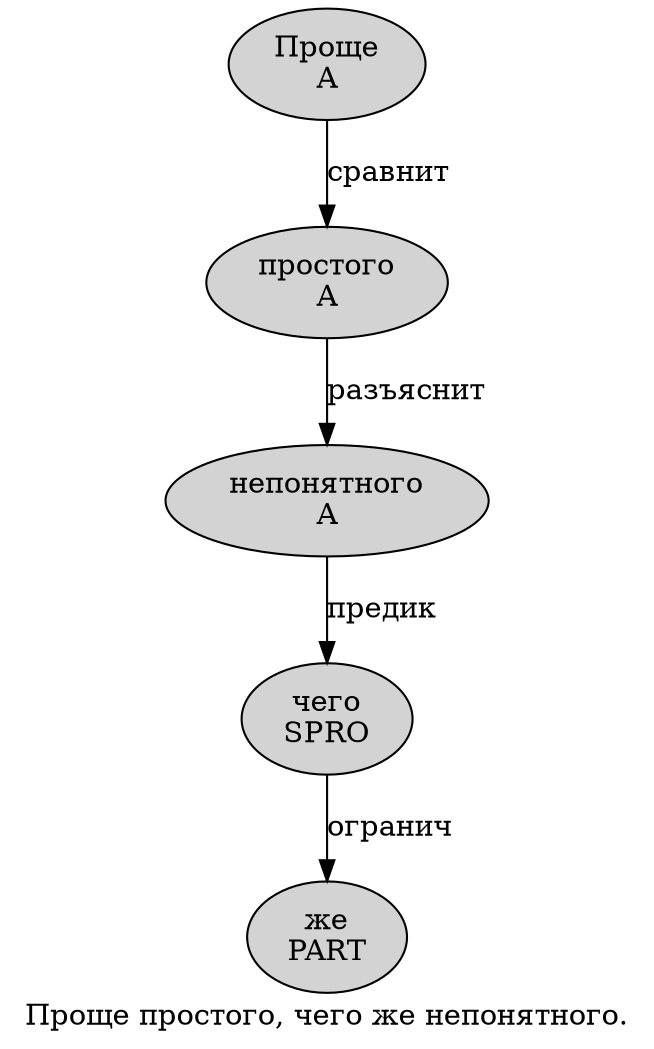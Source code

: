 digraph SENTENCE_893 {
	graph [label="Проще простого, чего же непонятного."]
	node [style=filled]
		0 [label="Проще
A" color="" fillcolor=lightgray penwidth=1 shape=ellipse]
		1 [label="простого
A" color="" fillcolor=lightgray penwidth=1 shape=ellipse]
		3 [label="чего
SPRO" color="" fillcolor=lightgray penwidth=1 shape=ellipse]
		4 [label="же
PART" color="" fillcolor=lightgray penwidth=1 shape=ellipse]
		5 [label="непонятного
A" color="" fillcolor=lightgray penwidth=1 shape=ellipse]
			0 -> 1 [label="сравнит"]
			5 -> 3 [label="предик"]
			1 -> 5 [label="разъяснит"]
			3 -> 4 [label="огранич"]
}